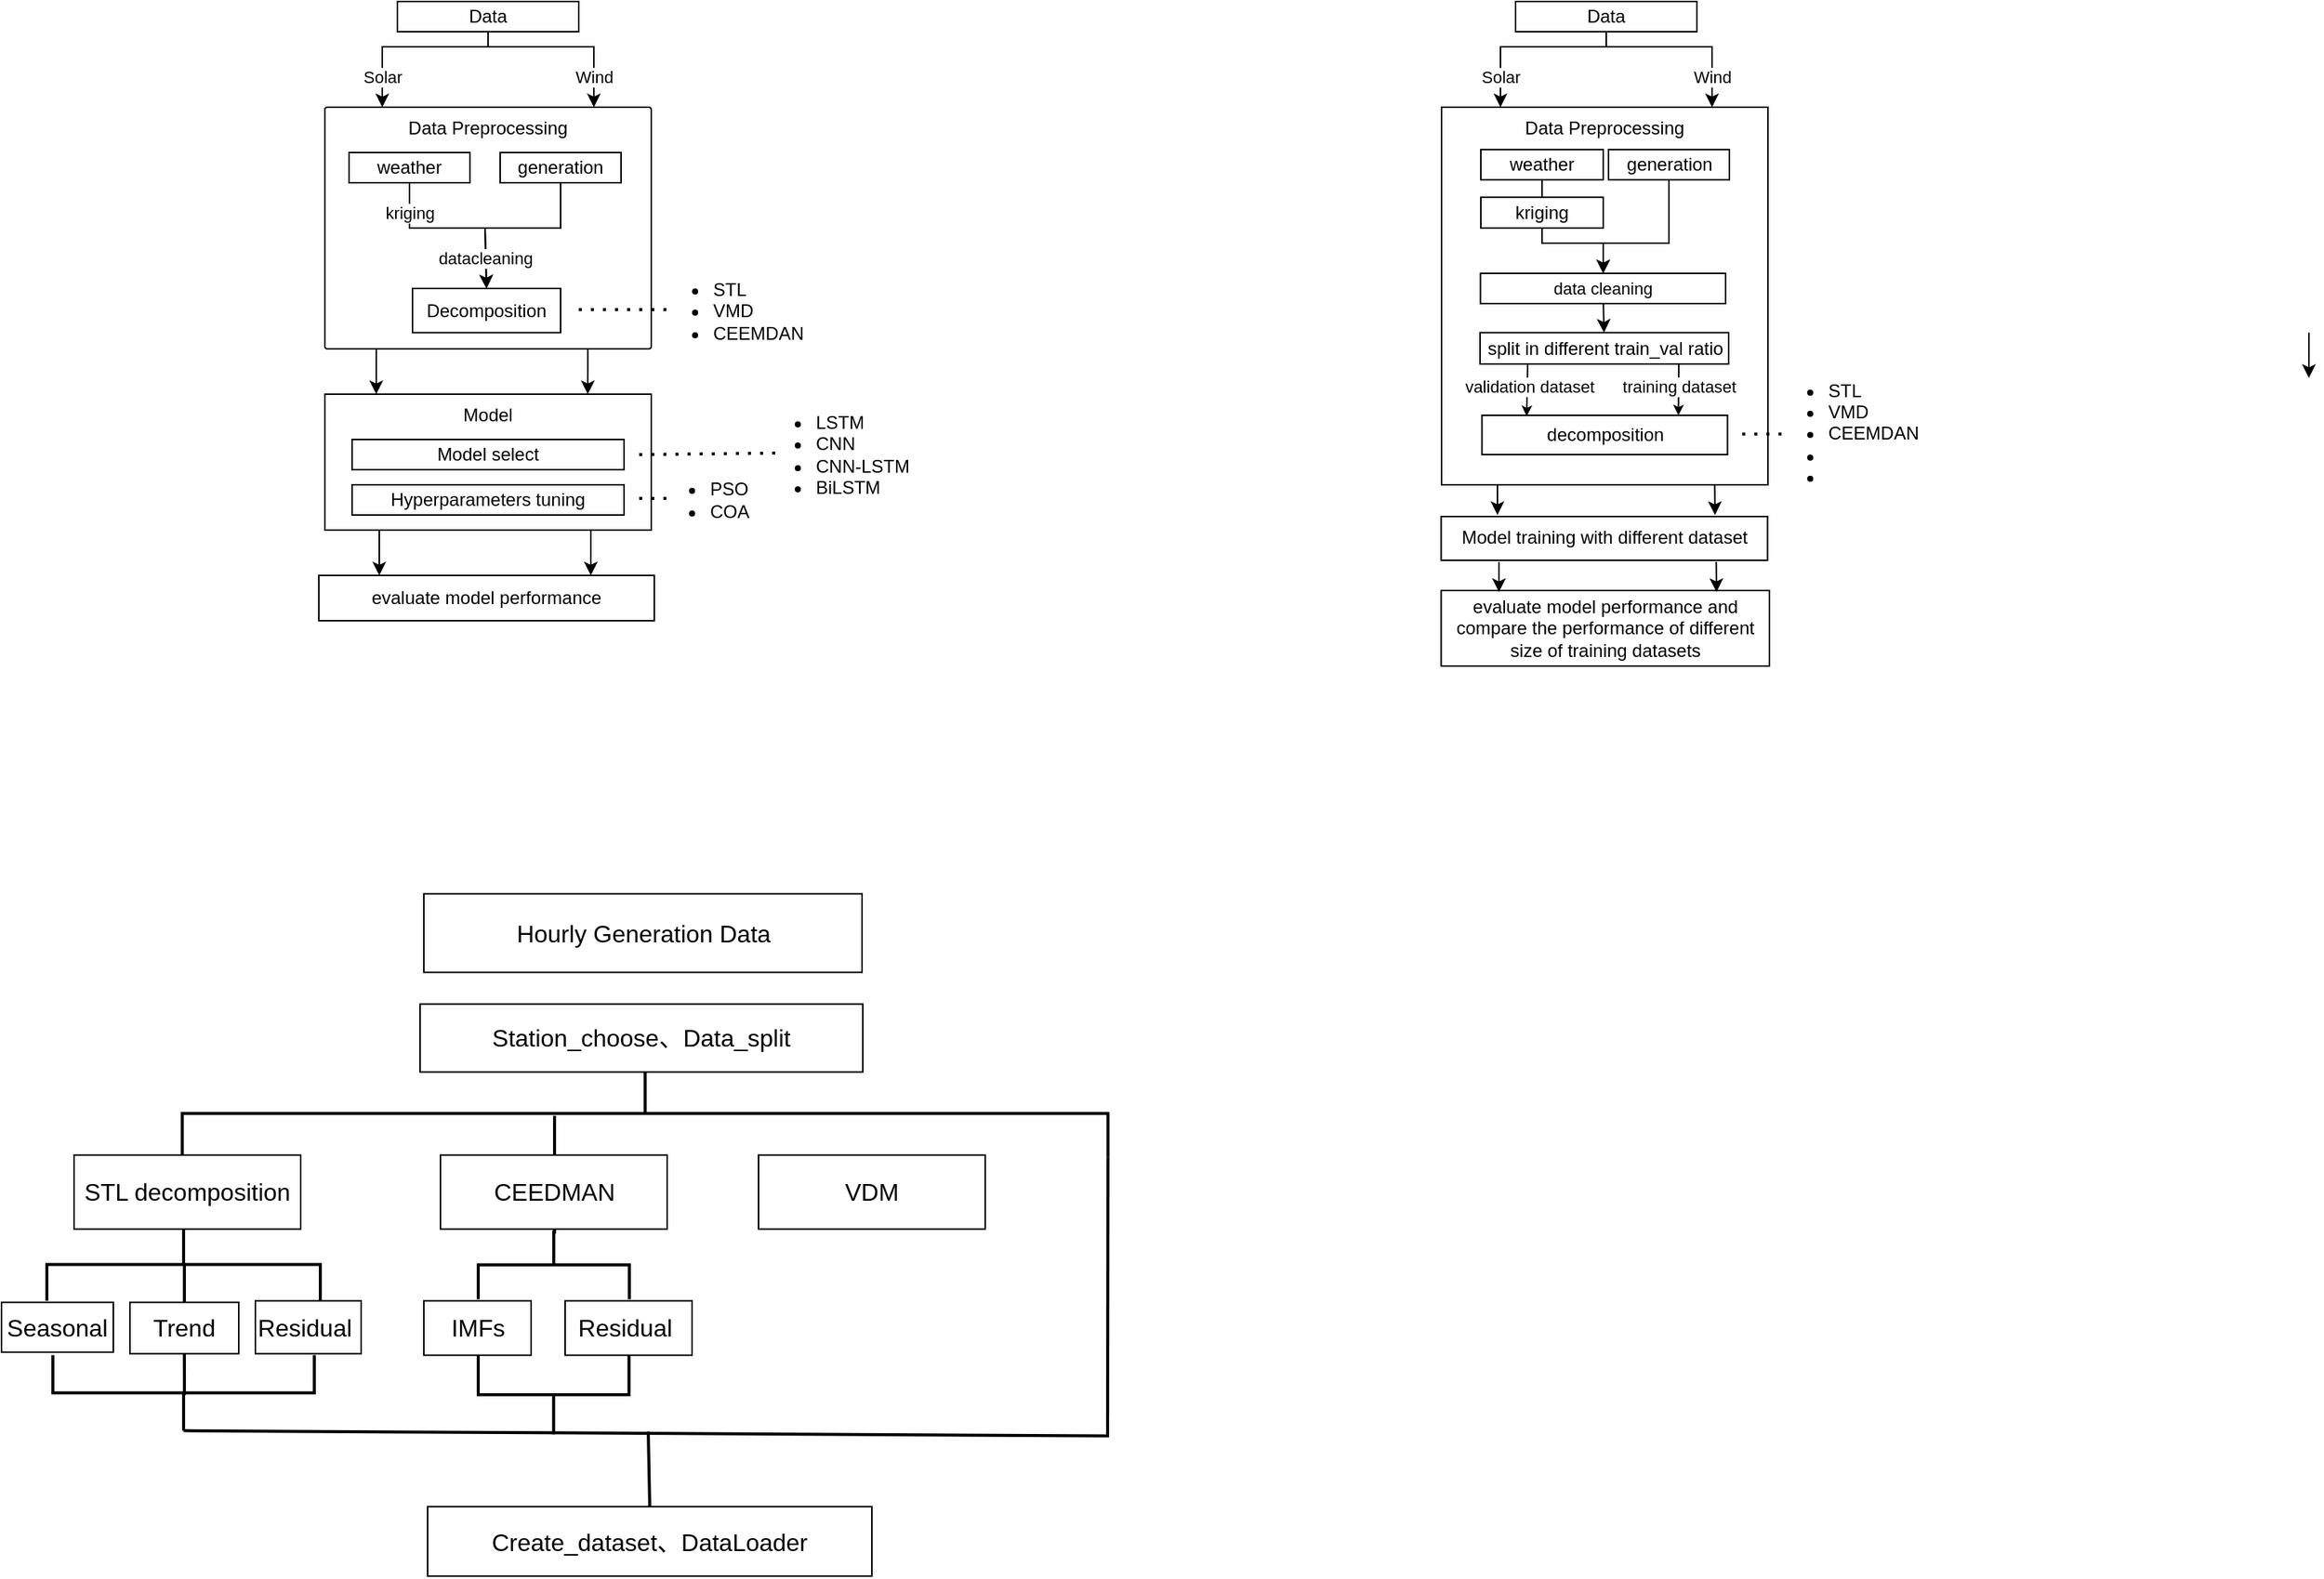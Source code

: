 <mxfile version="22.0.4" type="github">
  <diagram name="第 1 页" id="D1y-kB-iO0TeHFNhinsc">
    <mxGraphModel dx="1315" dy="1350" grid="1" gridSize="10" guides="1" tooltips="1" connect="1" arrows="1" fold="1" page="0" pageScale="1" pageWidth="827" pageHeight="1169" math="0" shadow="0">
      <root>
        <mxCell id="0" />
        <mxCell id="1" parent="0" />
        <mxCell id="RXi_wMUB_hGZu7r0UNF7-37" value="" style="strokeWidth=2;html=1;shape=mxgraph.flowchart.annotation_2;align=left;labelPosition=right;pointerEvents=1;fontSize=16;rotation=90;" parent="1" vertex="1">
          <mxGeometry x="-23.5" y="305.81" width="48" height="181" as="geometry" />
        </mxCell>
        <mxCell id="RXi_wMUB_hGZu7r0UNF7-32" value="" style="strokeWidth=2;html=1;shape=mxgraph.flowchart.annotation_2;align=left;labelPosition=right;pointerEvents=1;fontSize=16;rotation=90;" parent="1" vertex="1">
          <mxGeometry x="277.06" y="-10" width="57.75" height="612.61" as="geometry" />
        </mxCell>
        <mxCell id="RXi_wMUB_hGZu7r0UNF7-1" value="Hourly Generation Data" style="rounded=0;whiteSpace=wrap;html=1;fontSize=16;" parent="1" vertex="1">
          <mxGeometry x="159.5" y="150.81" width="290" height="52" as="geometry" />
        </mxCell>
        <mxCell id="RXi_wMUB_hGZu7r0UNF7-2" value="Station_choose、Data_split" style="rounded=0;whiteSpace=wrap;html=1;fontSize=16;" parent="1" vertex="1">
          <mxGeometry x="157" y="223.81" width="293" height="45" as="geometry" />
        </mxCell>
        <mxCell id="RXi_wMUB_hGZu7r0UNF7-3" value="Create_dataset、DataLoader" style="rounded=0;whiteSpace=wrap;html=1;fontSize=16;" parent="1" vertex="1">
          <mxGeometry x="162" y="556.61" width="294" height="46" as="geometry" />
        </mxCell>
        <mxCell id="RXi_wMUB_hGZu7r0UNF7-4" value="STL decomposition" style="rounded=0;whiteSpace=wrap;html=1;fontSize=16;" parent="1" vertex="1">
          <mxGeometry x="-72" y="323.81" width="150" height="49" as="geometry" />
        </mxCell>
        <mxCell id="RXi_wMUB_hGZu7r0UNF7-5" value="VDM" style="rounded=0;whiteSpace=wrap;html=1;fontSize=16;" parent="1" vertex="1">
          <mxGeometry x="381" y="323.81" width="150" height="49" as="geometry" />
        </mxCell>
        <mxCell id="RXi_wMUB_hGZu7r0UNF7-7" value="Seasonal" style="rounded=0;whiteSpace=wrap;html=1;fontSize=16;" parent="1" vertex="1">
          <mxGeometry x="-120" y="421.31" width="74" height="33" as="geometry" />
        </mxCell>
        <mxCell id="RXi_wMUB_hGZu7r0UNF7-9" value="Residual&amp;nbsp;" style="rounded=0;whiteSpace=wrap;html=1;fontSize=16;" parent="1" vertex="1">
          <mxGeometry x="48" y="420.31" width="70" height="35" as="geometry" />
        </mxCell>
        <mxCell id="RXi_wMUB_hGZu7r0UNF7-13" value="" style="endArrow=none;html=1;rounded=0;fontSize=12;startSize=8;endSize=8;curved=1;exitX=0.47;exitY=0.503;exitDx=0;exitDy=0;strokeWidth=2;exitPerimeter=0;" parent="1" source="RXi_wMUB_hGZu7r0UNF7-34" edge="1">
          <mxGeometry width="50" height="50" relative="1" as="geometry">
            <mxPoint x="2" y="416.31" as="sourcePoint" />
            <mxPoint x="1" y="396.81" as="targetPoint" />
          </mxGeometry>
        </mxCell>
        <mxCell id="RXi_wMUB_hGZu7r0UNF7-19" value="IMFs" style="rounded=0;whiteSpace=wrap;html=1;fontSize=16;" parent="1" vertex="1">
          <mxGeometry x="159.5" y="420.31" width="71" height="36" as="geometry" />
        </mxCell>
        <mxCell id="RXi_wMUB_hGZu7r0UNF7-20" value="Residual&amp;nbsp;" style="rounded=0;whiteSpace=wrap;html=1;fontSize=16;" parent="1" vertex="1">
          <mxGeometry x="253" y="420.31" width="84" height="36" as="geometry" />
        </mxCell>
        <mxCell id="RXi_wMUB_hGZu7r0UNF7-28" value="" style="strokeWidth=2;html=1;shape=mxgraph.flowchart.annotation_2;align=left;labelPosition=right;pointerEvents=1;fontSize=16;rotation=-90;" parent="1" vertex="1">
          <mxGeometry x="219.19" y="432.63" width="52.38" height="99.75" as="geometry" />
        </mxCell>
        <mxCell id="RXi_wMUB_hGZu7r0UNF7-29" value="" style="strokeWidth=2;html=1;shape=mxgraph.flowchart.annotation_2;align=left;labelPosition=right;pointerEvents=1;fontSize=16;rotation=90;" parent="1" vertex="1">
          <mxGeometry x="222.75" y="346.56" width="45.5" height="100" as="geometry" />
        </mxCell>
        <mxCell id="RXi_wMUB_hGZu7r0UNF7-34" value="" style="strokeWidth=2;html=1;shape=mxgraph.flowchart.annotation_2;align=left;labelPosition=right;pointerEvents=1;fontSize=16;rotation=-90;" parent="1" vertex="1">
          <mxGeometry x="-24.5" y="394.81" width="50" height="173" as="geometry" />
        </mxCell>
        <mxCell id="RXi_wMUB_hGZu7r0UNF7-10" value="Trend" style="rounded=0;whiteSpace=wrap;html=1;fontSize=16;" parent="1" vertex="1">
          <mxGeometry x="-35" y="421.31" width="72" height="34" as="geometry" />
        </mxCell>
        <mxCell id="RXi_wMUB_hGZu7r0UNF7-38" value="" style="endArrow=none;html=1;rounded=0;fontSize=12;startSize=8;endSize=8;curved=1;exitX=0;exitY=0.5;exitDx=0;exitDy=0;exitPerimeter=0;strokeWidth=2;" parent="1" source="RXi_wMUB_hGZu7r0UNF7-34" edge="1">
          <mxGeometry width="50" height="50" relative="1" as="geometry">
            <mxPoint x="24.5" y="545.81" as="sourcePoint" />
            <mxPoint x="611" y="509.81" as="targetPoint" />
          </mxGeometry>
        </mxCell>
        <mxCell id="RXi_wMUB_hGZu7r0UNF7-39" value="" style="endArrow=none;html=1;rounded=0;fontSize=12;startSize=8;endSize=8;curved=1;entryX=1;entryY=0;entryDx=0;entryDy=0;entryPerimeter=0;strokeWidth=2;" parent="1" target="RXi_wMUB_hGZu7r0UNF7-32" edge="1">
          <mxGeometry width="50" height="50" relative="1" as="geometry">
            <mxPoint x="612" y="510.81" as="sourcePoint" />
            <mxPoint x="617" y="322.81" as="targetPoint" />
          </mxGeometry>
        </mxCell>
        <mxCell id="RXi_wMUB_hGZu7r0UNF7-40" value="" style="endArrow=none;html=1;rounded=0;fontSize=12;startSize=8;endSize=8;curved=1;strokeWidth=2;" parent="1" edge="1">
          <mxGeometry width="50" height="50" relative="1" as="geometry">
            <mxPoint x="246" y="375.81" as="sourcePoint" />
            <mxPoint x="246" y="297.81" as="targetPoint" />
          </mxGeometry>
        </mxCell>
        <mxCell id="RXi_wMUB_hGZu7r0UNF7-6" value="CEEDMAN" style="rounded=0;whiteSpace=wrap;html=1;fontSize=16;" parent="1" vertex="1">
          <mxGeometry x="170.5" y="323.81" width="150" height="49" as="geometry" />
        </mxCell>
        <mxCell id="RXi_wMUB_hGZu7r0UNF7-42" value="" style="endArrow=none;html=1;rounded=0;fontSize=12;startSize=8;endSize=8;curved=1;exitX=0.5;exitY=0;exitDx=0;exitDy=0;strokeWidth=2;" parent="1" source="RXi_wMUB_hGZu7r0UNF7-3" edge="1">
          <mxGeometry width="50" height="50" relative="1" as="geometry">
            <mxPoint x="310" y="504.81" as="sourcePoint" />
            <mxPoint x="308" y="506.81" as="targetPoint" />
          </mxGeometry>
        </mxCell>
        <mxCell id="S8hYbCjJ4-ZqW7eER3v6-1" value="Data" style="rounded=1;whiteSpace=wrap;html=1;fontSize=12;glass=0;strokeWidth=1;shadow=0;arcSize=0;" vertex="1" parent="1">
          <mxGeometry x="142" y="-440" width="120" height="20" as="geometry" />
        </mxCell>
        <mxCell id="S8hYbCjJ4-ZqW7eER3v6-2" value="Data Preprocessing" style="rounded=1;whiteSpace=wrap;html=1;fontSize=12;glass=0;strokeWidth=1;shadow=0;verticalAlign=top;arcSize=1;" vertex="1" parent="1">
          <mxGeometry x="94" y="-370" width="216" height="160" as="geometry" />
        </mxCell>
        <mxCell id="S8hYbCjJ4-ZqW7eER3v6-3" value="" style="endArrow=classic;html=1;rounded=0;" edge="1" parent="1">
          <mxGeometry relative="1" as="geometry">
            <mxPoint x="202" y="-410" as="sourcePoint" />
            <mxPoint x="272" y="-370" as="targetPoint" />
            <Array as="points">
              <mxPoint x="272" y="-410" />
              <mxPoint x="272" y="-390" />
            </Array>
          </mxGeometry>
        </mxCell>
        <mxCell id="S8hYbCjJ4-ZqW7eER3v6-4" value="Wind" style="edgeLabel;resizable=0;html=1;align=center;verticalAlign=middle;" connectable="0" vertex="1" parent="S8hYbCjJ4-ZqW7eER3v6-3">
          <mxGeometry relative="1" as="geometry">
            <mxPoint x="15" y="20" as="offset" />
          </mxGeometry>
        </mxCell>
        <mxCell id="S8hYbCjJ4-ZqW7eER3v6-5" value="" style="endArrow=none;html=1;rounded=0;entryX=0.5;entryY=1;entryDx=0;entryDy=0;" edge="1" parent="1" target="S8hYbCjJ4-ZqW7eER3v6-1">
          <mxGeometry width="50" height="50" relative="1" as="geometry">
            <mxPoint x="202" y="-410" as="sourcePoint" />
            <mxPoint x="232" y="-420" as="targetPoint" />
          </mxGeometry>
        </mxCell>
        <mxCell id="S8hYbCjJ4-ZqW7eER3v6-6" value="" style="endArrow=classic;html=1;rounded=0;" edge="1" parent="1">
          <mxGeometry relative="1" as="geometry">
            <mxPoint x="202" y="-410" as="sourcePoint" />
            <mxPoint x="132" y="-370" as="targetPoint" />
            <Array as="points">
              <mxPoint x="132" y="-410" />
              <mxPoint x="132" y="-400" />
            </Array>
          </mxGeometry>
        </mxCell>
        <mxCell id="S8hYbCjJ4-ZqW7eER3v6-7" value="Solar" style="edgeLabel;resizable=0;html=1;align=center;verticalAlign=middle;" connectable="0" vertex="1" parent="S8hYbCjJ4-ZqW7eER3v6-6">
          <mxGeometry relative="1" as="geometry">
            <mxPoint x="-15" y="20" as="offset" />
          </mxGeometry>
        </mxCell>
        <mxCell id="S8hYbCjJ4-ZqW7eER3v6-8" value="" style="endArrow=classic;html=1;rounded=0;exitX=0.815;exitY=1;exitDx=0;exitDy=0;exitPerimeter=0;" edge="1" parent="1">
          <mxGeometry width="50" height="50" relative="1" as="geometry">
            <mxPoint x="268.04" y="-210" as="sourcePoint" />
            <mxPoint x="268" y="-180" as="targetPoint" />
          </mxGeometry>
        </mxCell>
        <mxCell id="S8hYbCjJ4-ZqW7eER3v6-9" value="Decomposition" style="rounded=1;whiteSpace=wrap;html=1;fontSize=12;glass=0;strokeWidth=1;shadow=0;arcSize=0;" vertex="1" parent="1">
          <mxGeometry x="152" y="-250" width="98" height="29.25" as="geometry" />
        </mxCell>
        <mxCell id="S8hYbCjJ4-ZqW7eER3v6-10" value="" style="endArrow=classic;html=1;rounded=0;exitX=0.815;exitY=1;exitDx=0;exitDy=0;exitPerimeter=0;" edge="1" parent="1">
          <mxGeometry width="50" height="50" relative="1" as="geometry">
            <mxPoint x="128" y="-210" as="sourcePoint" />
            <mxPoint x="128" y="-180" as="targetPoint" />
          </mxGeometry>
        </mxCell>
        <mxCell id="S8hYbCjJ4-ZqW7eER3v6-11" value="Model" style="rounded=1;whiteSpace=wrap;html=1;fontSize=12;glass=0;strokeWidth=1;shadow=0;arcSize=0;verticalAlign=top;" vertex="1" parent="1">
          <mxGeometry x="94" y="-180" width="216" height="90" as="geometry" />
        </mxCell>
        <mxCell id="S8hYbCjJ4-ZqW7eER3v6-12" value="" style="endArrow=classic;html=1;rounded=0;exitX=0.815;exitY=1;exitDx=0;exitDy=0;exitPerimeter=0;" edge="1" parent="1">
          <mxGeometry width="50" height="50" relative="1" as="geometry">
            <mxPoint x="270" y="-90" as="sourcePoint" />
            <mxPoint x="270" y="-60" as="targetPoint" />
          </mxGeometry>
        </mxCell>
        <mxCell id="S8hYbCjJ4-ZqW7eER3v6-13" value="" style="endArrow=classic;html=1;rounded=0;exitX=0.815;exitY=1;exitDx=0;exitDy=0;exitPerimeter=0;" edge="1" parent="1">
          <mxGeometry width="50" height="50" relative="1" as="geometry">
            <mxPoint x="130" y="-90" as="sourcePoint" />
            <mxPoint x="130" y="-60" as="targetPoint" />
          </mxGeometry>
        </mxCell>
        <mxCell id="S8hYbCjJ4-ZqW7eER3v6-14" value="weather" style="rounded=0;whiteSpace=wrap;html=1;" vertex="1" parent="1">
          <mxGeometry x="110" y="-340" width="80" height="20" as="geometry" />
        </mxCell>
        <mxCell id="S8hYbCjJ4-ZqW7eER3v6-15" value="generation" style="rounded=0;whiteSpace=wrap;html=1;" vertex="1" parent="1">
          <mxGeometry x="210" y="-340" width="80" height="20" as="geometry" />
        </mxCell>
        <mxCell id="S8hYbCjJ4-ZqW7eER3v6-16" value="" style="endArrow=classic;html=1;rounded=0;exitX=0.5;exitY=1;exitDx=0;exitDy=0;entryX=0.5;entryY=0;entryDx=0;entryDy=0;" edge="1" parent="1" source="S8hYbCjJ4-ZqW7eER3v6-15" target="S8hYbCjJ4-ZqW7eER3v6-9">
          <mxGeometry width="50" height="50" relative="1" as="geometry">
            <mxPoint x="230" y="-270" as="sourcePoint" />
            <mxPoint x="200" y="-300" as="targetPoint" />
            <Array as="points">
              <mxPoint x="250" y="-290" />
              <mxPoint x="200" y="-290" />
            </Array>
          </mxGeometry>
        </mxCell>
        <mxCell id="S8hYbCjJ4-ZqW7eER3v6-17" value="" style="endArrow=classic;html=1;rounded=0;exitX=0.5;exitY=1;exitDx=0;exitDy=0;entryX=0.5;entryY=0;entryDx=0;entryDy=0;" edge="1" parent="1" source="S8hYbCjJ4-ZqW7eER3v6-14" target="S8hYbCjJ4-ZqW7eER3v6-9">
          <mxGeometry relative="1" as="geometry">
            <mxPoint x="140" y="-300" as="sourcePoint" />
            <mxPoint x="240" y="-300" as="targetPoint" />
            <Array as="points">
              <mxPoint x="150" y="-290" />
              <mxPoint x="200" y="-290" />
            </Array>
          </mxGeometry>
        </mxCell>
        <mxCell id="S8hYbCjJ4-ZqW7eER3v6-18" value="kriging" style="edgeLabel;resizable=0;html=1;align=center;verticalAlign=middle;" connectable="0" vertex="1" parent="S8hYbCjJ4-ZqW7eER3v6-17">
          <mxGeometry relative="1" as="geometry">
            <mxPoint x="-30" y="-10" as="offset" />
          </mxGeometry>
        </mxCell>
        <mxCell id="S8hYbCjJ4-ZqW7eER3v6-19" value="datacleaning" style="edgeLabel;resizable=0;html=1;align=center;verticalAlign=middle;" connectable="0" vertex="1" parent="S8hYbCjJ4-ZqW7eER3v6-17">
          <mxGeometry relative="1" as="geometry">
            <mxPoint x="20" y="20" as="offset" />
          </mxGeometry>
        </mxCell>
        <mxCell id="S8hYbCjJ4-ZqW7eER3v6-20" value="Model select" style="rounded=0;whiteSpace=wrap;html=1;" vertex="1" parent="1">
          <mxGeometry x="112" y="-150" width="180" height="20" as="geometry" />
        </mxCell>
        <mxCell id="S8hYbCjJ4-ZqW7eER3v6-21" value="Hyperparameters tuning" style="rounded=0;whiteSpace=wrap;html=1;verticalAlign=middle;" vertex="1" parent="1">
          <mxGeometry x="112" y="-120" width="180" height="20" as="geometry" />
        </mxCell>
        <mxCell id="S8hYbCjJ4-ZqW7eER3v6-22" value="" style="endArrow=none;dashed=1;html=1;dashPattern=1 3;strokeWidth=2;rounded=0;" edge="1" parent="1">
          <mxGeometry width="50" height="50" relative="1" as="geometry">
            <mxPoint x="302" y="-111" as="sourcePoint" />
            <mxPoint x="322" y="-111" as="targetPoint" />
          </mxGeometry>
        </mxCell>
        <mxCell id="S8hYbCjJ4-ZqW7eER3v6-23" value="&lt;ul&gt;&lt;li&gt;PSO&lt;/li&gt;&lt;li&gt;COA&lt;/li&gt;&lt;/ul&gt;" style="text;strokeColor=none;fillColor=none;html=1;whiteSpace=wrap;verticalAlign=middle;overflow=hidden;spacing=-1;" vertex="1" parent="1">
          <mxGeometry x="310" y="-150" width="100" height="80" as="geometry" />
        </mxCell>
        <mxCell id="S8hYbCjJ4-ZqW7eER3v6-24" value="" style="endArrow=none;dashed=1;html=1;dashPattern=1 3;strokeWidth=2;rounded=0;" edge="1" parent="1">
          <mxGeometry width="50" height="50" relative="1" as="geometry">
            <mxPoint x="302" y="-140" as="sourcePoint" />
            <mxPoint x="392" y="-141" as="targetPoint" />
          </mxGeometry>
        </mxCell>
        <mxCell id="S8hYbCjJ4-ZqW7eER3v6-25" value="&lt;ul&gt;&lt;li&gt;LSTM&lt;/li&gt;&lt;li&gt;CNN&lt;/li&gt;&lt;li&gt;CNN-LSTM&lt;/li&gt;&lt;li&gt;BiLSTM&lt;/li&gt;&lt;/ul&gt;" style="text;strokeColor=none;fillColor=none;html=1;whiteSpace=wrap;verticalAlign=middle;overflow=hidden;spacing=-1;" vertex="1" parent="1">
          <mxGeometry x="380" y="-180" width="100" height="80" as="geometry" />
        </mxCell>
        <mxCell id="S8hYbCjJ4-ZqW7eER3v6-26" value="evaluate model performance" style="rounded=0;whiteSpace=wrap;html=1;" vertex="1" parent="1">
          <mxGeometry x="90" y="-60" width="222" height="30" as="geometry" />
        </mxCell>
        <mxCell id="S8hYbCjJ4-ZqW7eER3v6-27" value="" style="endArrow=none;dashed=1;html=1;dashPattern=1 3;strokeWidth=2;rounded=0;" edge="1" parent="1">
          <mxGeometry width="50" height="50" relative="1" as="geometry">
            <mxPoint x="262" y="-236" as="sourcePoint" />
            <mxPoint x="322" y="-236" as="targetPoint" />
          </mxGeometry>
        </mxCell>
        <mxCell id="S8hYbCjJ4-ZqW7eER3v6-28" value="&lt;ul&gt;&lt;li&gt;&lt;span style=&quot;background-color: initial;&quot;&gt;STL&lt;/span&gt;&lt;/li&gt;&lt;li&gt;VMD&lt;/li&gt;&lt;li&gt;CEEMDAN&lt;/li&gt;&lt;/ul&gt;" style="text;strokeColor=none;fillColor=none;html=1;whiteSpace=wrap;verticalAlign=middle;overflow=hidden;spacing=-1;" vertex="1" parent="1">
          <mxGeometry x="312" y="-275.37" width="100" height="80" as="geometry" />
        </mxCell>
        <mxCell id="S8hYbCjJ4-ZqW7eER3v6-29" value="Data" style="rounded=1;whiteSpace=wrap;html=1;fontSize=12;glass=0;strokeWidth=1;shadow=0;arcSize=0;" vertex="1" parent="1">
          <mxGeometry x="882" y="-440" width="120" height="20" as="geometry" />
        </mxCell>
        <mxCell id="S8hYbCjJ4-ZqW7eER3v6-30" value="Data Preprocessing" style="rounded=0;whiteSpace=wrap;html=1;fontSize=12;glass=0;strokeWidth=1;shadow=0;verticalAlign=top;arcSize=1;align=center;" vertex="1" parent="1">
          <mxGeometry x="833" y="-370" width="216" height="250" as="geometry" />
        </mxCell>
        <mxCell id="S8hYbCjJ4-ZqW7eER3v6-31" value="" style="endArrow=classic;html=1;rounded=0;" edge="1" parent="1">
          <mxGeometry relative="1" as="geometry">
            <mxPoint x="942" y="-410" as="sourcePoint" />
            <mxPoint x="1012" y="-370" as="targetPoint" />
            <Array as="points">
              <mxPoint x="1012" y="-410" />
              <mxPoint x="1012" y="-390" />
            </Array>
          </mxGeometry>
        </mxCell>
        <mxCell id="S8hYbCjJ4-ZqW7eER3v6-32" value="Wind" style="edgeLabel;resizable=0;html=1;align=center;verticalAlign=middle;" connectable="0" vertex="1" parent="S8hYbCjJ4-ZqW7eER3v6-31">
          <mxGeometry relative="1" as="geometry">
            <mxPoint x="15" y="20" as="offset" />
          </mxGeometry>
        </mxCell>
        <mxCell id="S8hYbCjJ4-ZqW7eER3v6-33" value="" style="endArrow=none;html=1;rounded=0;entryX=0.5;entryY=1;entryDx=0;entryDy=0;" edge="1" parent="1" target="S8hYbCjJ4-ZqW7eER3v6-29">
          <mxGeometry width="50" height="50" relative="1" as="geometry">
            <mxPoint x="942" y="-410" as="sourcePoint" />
            <mxPoint x="972" y="-420" as="targetPoint" />
          </mxGeometry>
        </mxCell>
        <mxCell id="S8hYbCjJ4-ZqW7eER3v6-34" value="" style="endArrow=classic;html=1;rounded=0;" edge="1" parent="1">
          <mxGeometry relative="1" as="geometry">
            <mxPoint x="942" y="-410" as="sourcePoint" />
            <mxPoint x="872" y="-370" as="targetPoint" />
            <Array as="points">
              <mxPoint x="872" y="-410" />
              <mxPoint x="872" y="-400" />
            </Array>
          </mxGeometry>
        </mxCell>
        <mxCell id="S8hYbCjJ4-ZqW7eER3v6-35" value="Solar" style="edgeLabel;resizable=0;html=1;align=center;verticalAlign=middle;" connectable="0" vertex="1" parent="S8hYbCjJ4-ZqW7eER3v6-34">
          <mxGeometry relative="1" as="geometry">
            <mxPoint x="-15" y="20" as="offset" />
          </mxGeometry>
        </mxCell>
        <mxCell id="S8hYbCjJ4-ZqW7eER3v6-36" value="" style="endArrow=classic;html=1;rounded=0;exitX=0.815;exitY=1;exitDx=0;exitDy=0;exitPerimeter=0;" edge="1" parent="1">
          <mxGeometry width="50" height="50" relative="1" as="geometry">
            <mxPoint x="1407.04" y="-220.75" as="sourcePoint" />
            <mxPoint x="1407" y="-190.75" as="targetPoint" />
          </mxGeometry>
        </mxCell>
        <mxCell id="S8hYbCjJ4-ZqW7eER3v6-37" value="decomposition" style="rounded=1;whiteSpace=wrap;html=1;fontSize=12;glass=0;strokeWidth=1;shadow=0;arcSize=0;" vertex="1" parent="1">
          <mxGeometry x="859.75" y="-166" width="162.5" height="26" as="geometry" />
        </mxCell>
        <mxCell id="S8hYbCjJ4-ZqW7eER3v6-39" value="Model training with different dataset" style="rounded=1;whiteSpace=wrap;html=1;fontSize=12;glass=0;strokeWidth=1;shadow=0;arcSize=0;verticalAlign=top;align=center;" vertex="1" parent="1">
          <mxGeometry x="832.75" y="-99" width="216" height="29" as="geometry" />
        </mxCell>
        <mxCell id="S8hYbCjJ4-ZqW7eER3v6-69" value="" style="edgeStyle=orthogonalEdgeStyle;rounded=0;orthogonalLoop=1;jettySize=auto;html=1;" edge="1" parent="1" source="S8hYbCjJ4-ZqW7eER3v6-42" target="S8hYbCjJ4-ZqW7eER3v6-67">
          <mxGeometry relative="1" as="geometry">
            <Array as="points">
              <mxPoint x="900" y="-280" />
              <mxPoint x="940" y="-280" />
            </Array>
          </mxGeometry>
        </mxCell>
        <mxCell id="S8hYbCjJ4-ZqW7eER3v6-42" value="weather" style="rounded=0;whiteSpace=wrap;html=1;" vertex="1" parent="1">
          <mxGeometry x="859" y="-341.94" width="81" height="20" as="geometry" />
        </mxCell>
        <mxCell id="S8hYbCjJ4-ZqW7eER3v6-70" value="" style="edgeStyle=orthogonalEdgeStyle;rounded=0;orthogonalLoop=1;jettySize=auto;html=1;" edge="1" parent="1" source="S8hYbCjJ4-ZqW7eER3v6-43" target="S8hYbCjJ4-ZqW7eER3v6-67">
          <mxGeometry relative="1" as="geometry">
            <Array as="points">
              <mxPoint x="984" y="-280" />
              <mxPoint x="940" y="-280" />
            </Array>
          </mxGeometry>
        </mxCell>
        <mxCell id="S8hYbCjJ4-ZqW7eER3v6-43" value="generation" style="rounded=0;whiteSpace=wrap;html=1;" vertex="1" parent="1">
          <mxGeometry x="943.5" y="-341.94" width="80" height="20" as="geometry" />
        </mxCell>
        <mxCell id="S8hYbCjJ4-ZqW7eER3v6-54" value="evaluate model performance and &lt;br&gt;compare the performance of different size of training datasets" style="rounded=0;whiteSpace=wrap;html=1;" vertex="1" parent="1">
          <mxGeometry x="832.75" y="-50" width="217.25" height="50" as="geometry" />
        </mxCell>
        <mxCell id="S8hYbCjJ4-ZqW7eER3v6-55" value="" style="endArrow=none;dashed=1;html=1;dashPattern=1 3;strokeWidth=2;rounded=0;" edge="1" parent="1">
          <mxGeometry width="50" height="50" relative="1" as="geometry">
            <mxPoint x="1032" y="-153.62" as="sourcePoint" />
            <mxPoint x="1064" y="-153.62" as="targetPoint" />
          </mxGeometry>
        </mxCell>
        <mxCell id="S8hYbCjJ4-ZqW7eER3v6-56" value="&lt;ul&gt;&lt;li&gt;&lt;span style=&quot;background-color: initial;&quot;&gt;STL&lt;/span&gt;&lt;/li&gt;&lt;li&gt;VMD&lt;/li&gt;&lt;li&gt;CEEMDAN&lt;/li&gt;&lt;li&gt;&lt;br&gt;&lt;/li&gt;&lt;li&gt;&lt;br&gt;&lt;/li&gt;&lt;/ul&gt;" style="text;strokeColor=none;fillColor=none;html=1;whiteSpace=wrap;verticalAlign=middle;overflow=hidden;spacing=-1;" vertex="1" parent="1">
          <mxGeometry x="1050" y="-201" width="100" height="80" as="geometry" />
        </mxCell>
        <mxCell id="S8hYbCjJ4-ZqW7eER3v6-58" value="split in different train_val ratio" style="rounded=0;whiteSpace=wrap;html=1;align=center;" vertex="1" parent="1">
          <mxGeometry x="858.5" y="-220.75" width="164.5" height="20.75" as="geometry" />
        </mxCell>
        <mxCell id="S8hYbCjJ4-ZqW7eER3v6-59" value="" style="endArrow=classic;html=1;rounded=0;exitX=0.815;exitY=1;exitDx=0;exitDy=0;exitPerimeter=0;jumpSize=4;" edge="1" parent="1">
          <mxGeometry width="50" height="50" relative="1" as="geometry">
            <mxPoint x="1013.77" y="-120" as="sourcePoint" />
            <mxPoint x="1014" y="-100" as="targetPoint" />
          </mxGeometry>
        </mxCell>
        <mxCell id="S8hYbCjJ4-ZqW7eER3v6-60" value="" style="endArrow=classic;html=1;rounded=0;exitX=0.815;exitY=1;exitDx=0;exitDy=0;exitPerimeter=0;jumpSize=4;" edge="1" parent="1">
          <mxGeometry width="50" height="50" relative="1" as="geometry">
            <mxPoint x="870" y="-120" as="sourcePoint" />
            <mxPoint x="870" y="-100" as="targetPoint" />
          </mxGeometry>
        </mxCell>
        <mxCell id="S8hYbCjJ4-ZqW7eER3v6-61" value="" style="endArrow=classic;html=1;rounded=0;jumpSize=4;strokeWidth=1;jumpStyle=none;startSize=4;endSize=4;entryX=0.8;entryY=0.001;entryDx=0;entryDy=0;entryPerimeter=0;" edge="1" parent="1" target="S8hYbCjJ4-ZqW7eER3v6-37">
          <mxGeometry width="50" height="50" relative="1" as="geometry">
            <mxPoint x="990" y="-200" as="sourcePoint" />
            <mxPoint x="990" y="-170" as="targetPoint" />
          </mxGeometry>
        </mxCell>
        <mxCell id="S8hYbCjJ4-ZqW7eER3v6-62" value="training dataset" style="edgeLabel;html=1;align=center;verticalAlign=middle;resizable=0;points=[];" vertex="1" connectable="0" parent="S8hYbCjJ4-ZqW7eER3v6-61">
          <mxGeometry x="-0.354" y="1" relative="1" as="geometry">
            <mxPoint x="-1" y="4" as="offset" />
          </mxGeometry>
        </mxCell>
        <mxCell id="S8hYbCjJ4-ZqW7eER3v6-63" value="" style="endArrow=classic;html=1;rounded=0;endSize=4;jumpSize=4;entryX=0.182;entryY=0.022;entryDx=0;entryDy=0;entryPerimeter=0;" edge="1" parent="1" target="S8hYbCjJ4-ZqW7eER3v6-37">
          <mxGeometry width="50" height="50" relative="1" as="geometry">
            <mxPoint x="890" y="-200" as="sourcePoint" />
            <mxPoint x="890" y="-170" as="targetPoint" />
          </mxGeometry>
        </mxCell>
        <mxCell id="S8hYbCjJ4-ZqW7eER3v6-64" value="validation dataset" style="edgeLabel;html=1;align=center;verticalAlign=middle;resizable=0;points=[];" vertex="1" connectable="0" parent="S8hYbCjJ4-ZqW7eER3v6-63">
          <mxGeometry x="-0.354" y="1" relative="1" as="geometry">
            <mxPoint y="4" as="offset" />
          </mxGeometry>
        </mxCell>
        <mxCell id="S8hYbCjJ4-ZqW7eER3v6-73" value="" style="rounded=0;orthogonalLoop=1;jettySize=auto;html=1;" edge="1" parent="1" source="S8hYbCjJ4-ZqW7eER3v6-67" target="S8hYbCjJ4-ZqW7eER3v6-58">
          <mxGeometry relative="1" as="geometry" />
        </mxCell>
        <mxCell id="S8hYbCjJ4-ZqW7eER3v6-67" value="&lt;span style=&quot;color: rgb(0, 0, 0); font-family: Helvetica; font-size: 11px; font-style: normal; font-variant-ligatures: normal; font-variant-caps: normal; font-weight: 400; letter-spacing: normal; orphans: 2; text-indent: 0px; text-transform: none; widows: 2; word-spacing: 0px; -webkit-text-stroke-width: 0px; background-color: rgb(255, 255, 255); text-decoration-thickness: initial; text-decoration-style: initial; text-decoration-color: initial; float: none; display: inline !important;&quot;&gt;data cleaning&lt;/span&gt;" style="rounded=0;whiteSpace=wrap;html=1;align=center;" vertex="1" parent="1">
          <mxGeometry x="858.75" y="-260" width="162.25" height="20" as="geometry" />
        </mxCell>
        <mxCell id="S8hYbCjJ4-ZqW7eER3v6-68" value="kriging" style="rounded=0;whiteSpace=wrap;html=1;" vertex="1" parent="1">
          <mxGeometry x="859" y="-310.38" width="81" height="20.38" as="geometry" />
        </mxCell>
        <mxCell id="S8hYbCjJ4-ZqW7eER3v6-76" value="" style="endArrow=classic;html=1;rounded=0;exitX=0.815;exitY=1;exitDx=0;exitDy=0;exitPerimeter=0;jumpSize=4;" edge="1" parent="1">
          <mxGeometry width="50" height="50" relative="1" as="geometry">
            <mxPoint x="1014.77" y="-69" as="sourcePoint" />
            <mxPoint x="1015" y="-49" as="targetPoint" />
          </mxGeometry>
        </mxCell>
        <mxCell id="S8hYbCjJ4-ZqW7eER3v6-77" value="" style="endArrow=classic;html=1;rounded=0;exitX=0.815;exitY=1;exitDx=0;exitDy=0;exitPerimeter=0;jumpSize=4;" edge="1" parent="1">
          <mxGeometry width="50" height="50" relative="1" as="geometry">
            <mxPoint x="871" y="-69" as="sourcePoint" />
            <mxPoint x="871" y="-49" as="targetPoint" />
          </mxGeometry>
        </mxCell>
      </root>
    </mxGraphModel>
  </diagram>
</mxfile>

